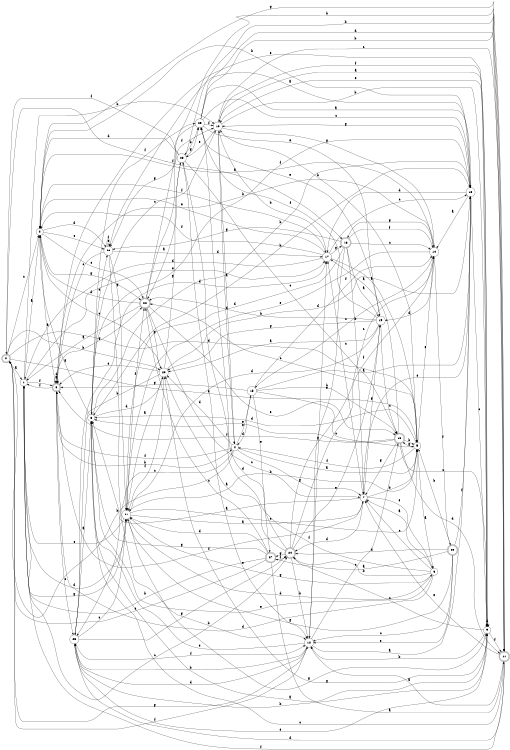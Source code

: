 digraph n24_5 {
__start0 [label="" shape="none"];

rankdir=LR;
size="8,5";

s0 [style="rounded,filled", color="black", fillcolor="white" shape="doublecircle", label="0"];
s1 [style="filled", color="black", fillcolor="white" shape="circle", label="1"];
s2 [style="filled", color="black", fillcolor="white" shape="circle", label="2"];
s3 [style="rounded,filled", color="black", fillcolor="white" shape="doublecircle", label="3"];
s4 [style="filled", color="black", fillcolor="white" shape="circle", label="4"];
s5 [style="filled", color="black", fillcolor="white" shape="circle", label="5"];
s6 [style="filled", color="black", fillcolor="white" shape="circle", label="6"];
s7 [style="filled", color="black", fillcolor="white" shape="circle", label="7"];
s8 [style="filled", color="black", fillcolor="white" shape="circle", label="8"];
s9 [style="filled", color="black", fillcolor="white" shape="circle", label="9"];
s10 [style="filled", color="black", fillcolor="white" shape="circle", label="10"];
s11 [style="rounded,filled", color="black", fillcolor="white" shape="doublecircle", label="11"];
s12 [style="filled", color="black", fillcolor="white" shape="circle", label="12"];
s13 [style="filled", color="black", fillcolor="white" shape="circle", label="13"];
s14 [style="filled", color="black", fillcolor="white" shape="circle", label="14"];
s15 [style="filled", color="black", fillcolor="white" shape="circle", label="15"];
s16 [style="rounded,filled", color="black", fillcolor="white" shape="doublecircle", label="16"];
s17 [style="filled", color="black", fillcolor="white" shape="circle", label="17"];
s18 [style="rounded,filled", color="black", fillcolor="white" shape="doublecircle", label="18"];
s19 [style="filled", color="black", fillcolor="white" shape="circle", label="19"];
s20 [style="filled", color="black", fillcolor="white" shape="circle", label="20"];
s21 [style="filled", color="black", fillcolor="white" shape="circle", label="21"];
s22 [style="rounded,filled", color="black", fillcolor="white" shape="doublecircle", label="22"];
s23 [style="filled", color="black", fillcolor="white" shape="circle", label="23"];
s24 [style="rounded,filled", color="black", fillcolor="white" shape="doublecircle", label="24"];
s25 [style="filled", color="black", fillcolor="white" shape="circle", label="25"];
s26 [style="filled", color="black", fillcolor="white" shape="circle", label="26"];
s27 [style="rounded,filled", color="black", fillcolor="white" shape="doublecircle", label="27"];
s28 [style="filled", color="black", fillcolor="white" shape="circle", label="28"];
s29 [style="rounded,filled", color="black", fillcolor="white" shape="doublecircle", label="29"];
s0 -> s1 [label="a"];
s0 -> s20 [label="b"];
s0 -> s2 [label="c"];
s0 -> s5 [label="d"];
s0 -> s5 [label="e"];
s0 -> s18 [label="f"];
s0 -> s12 [label="g"];
s1 -> s2 [label="a"];
s1 -> s10 [label="b"];
s1 -> s24 [label="c"];
s1 -> s21 [label="d"];
s1 -> s17 [label="e"];
s1 -> s3 [label="f"];
s1 -> s21 [label="g"];
s2 -> s3 [label="a"];
s2 -> s13 [label="b"];
s2 -> s22 [label="c"];
s2 -> s26 [label="d"];
s2 -> s26 [label="e"];
s2 -> s17 [label="f"];
s2 -> s22 [label="g"];
s3 -> s3 [label="a"];
s3 -> s4 [label="b"];
s3 -> s23 [label="c"];
s3 -> s3 [label="d"];
s3 -> s9 [label="e"];
s3 -> s1 [label="f"];
s3 -> s22 [label="g"];
s4 -> s5 [label="a"];
s4 -> s0 [label="b"];
s4 -> s23 [label="c"];
s4 -> s20 [label="d"];
s4 -> s15 [label="e"];
s4 -> s3 [label="f"];
s4 -> s7 [label="g"];
s5 -> s6 [label="a"];
s5 -> s10 [label="b"];
s5 -> s22 [label="c"];
s5 -> s8 [label="d"];
s5 -> s14 [label="e"];
s5 -> s4 [label="f"];
s5 -> s16 [label="g"];
s6 -> s7 [label="a"];
s6 -> s24 [label="b"];
s6 -> s7 [label="c"];
s6 -> s3 [label="d"];
s6 -> s8 [label="e"];
s6 -> s28 [label="f"];
s6 -> s21 [label="g"];
s7 -> s8 [label="a"];
s7 -> s5 [label="b"];
s7 -> s17 [label="c"];
s7 -> s24 [label="d"];
s7 -> s6 [label="e"];
s7 -> s3 [label="f"];
s7 -> s19 [label="g"];
s8 -> s9 [label="a"];
s8 -> s13 [label="b"];
s8 -> s10 [label="c"];
s8 -> s20 [label="d"];
s8 -> s26 [label="e"];
s8 -> s25 [label="f"];
s8 -> s2 [label="g"];
s9 -> s10 [label="a"];
s9 -> s12 [label="b"];
s9 -> s24 [label="c"];
s9 -> s9 [label="d"];
s9 -> s10 [label="e"];
s9 -> s11 [label="f"];
s9 -> s20 [label="g"];
s10 -> s4 [label="a"];
s10 -> s9 [label="b"];
s10 -> s11 [label="c"];
s10 -> s4 [label="d"];
s10 -> s28 [label="e"];
s10 -> s9 [label="f"];
s10 -> s14 [label="g"];
s11 -> s12 [label="a"];
s11 -> s28 [label="b"];
s11 -> s8 [label="c"];
s11 -> s23 [label="d"];
s11 -> s7 [label="e"];
s11 -> s1 [label="f"];
s11 -> s2 [label="g"];
s12 -> s13 [label="a"];
s12 -> s23 [label="b"];
s12 -> s16 [label="c"];
s12 -> s23 [label="d"];
s12 -> s8 [label="e"];
s12 -> s0 [label="f"];
s12 -> s17 [label="g"];
s13 -> s14 [label="a"];
s13 -> s8 [label="b"];
s13 -> s9 [label="c"];
s13 -> s17 [label="d"];
s13 -> s7 [label="e"];
s13 -> s8 [label="f"];
s13 -> s10 [label="g"];
s14 -> s2 [label="a"];
s14 -> s3 [label="b"];
s14 -> s15 [label="c"];
s14 -> s19 [label="d"];
s14 -> s21 [label="e"];
s14 -> s29 [label="f"];
s14 -> s18 [label="g"];
s15 -> s13 [label="a"];
s15 -> s16 [label="b"];
s15 -> s5 [label="c"];
s15 -> s4 [label="d"];
s15 -> s27 [label="e"];
s15 -> s14 [label="f"];
s15 -> s3 [label="g"];
s16 -> s17 [label="a"];
s16 -> s5 [label="b"];
s16 -> s9 [label="c"];
s16 -> s11 [label="d"];
s16 -> s8 [label="e"];
s16 -> s3 [label="f"];
s16 -> s7 [label="g"];
s17 -> s5 [label="a"];
s17 -> s10 [label="b"];
s17 -> s13 [label="c"];
s17 -> s1 [label="d"];
s17 -> s2 [label="e"];
s17 -> s2 [label="f"];
s17 -> s18 [label="g"];
s18 -> s19 [label="a"];
s18 -> s7 [label="b"];
s18 -> s14 [label="c"];
s18 -> s21 [label="d"];
s18 -> s12 [label="e"];
s18 -> s14 [label="f"];
s18 -> s26 [label="g"];
s19 -> s20 [label="a"];
s19 -> s22 [label="b"];
s19 -> s16 [label="c"];
s19 -> s21 [label="d"];
s19 -> s25 [label="e"];
s19 -> s25 [label="f"];
s19 -> s20 [label="g"];
s20 -> s21 [label="a"];
s20 -> s23 [label="b"];
s20 -> s2 [label="c"];
s20 -> s13 [label="d"];
s20 -> s3 [label="e"];
s20 -> s21 [label="f"];
s20 -> s28 [label="g"];
s21 -> s7 [label="a"];
s21 -> s5 [label="b"];
s21 -> s5 [label="c"];
s21 -> s6 [label="d"];
s21 -> s1 [label="e"];
s21 -> s22 [label="f"];
s21 -> s9 [label="g"];
s22 -> s1 [label="a"];
s22 -> s11 [label="b"];
s22 -> s7 [label="c"];
s22 -> s2 [label="d"];
s22 -> s16 [label="e"];
s22 -> s10 [label="f"];
s22 -> s20 [label="g"];
s23 -> s8 [label="a"];
s23 -> s9 [label="b"];
s23 -> s21 [label="c"];
s23 -> s17 [label="d"];
s23 -> s9 [label="e"];
s23 -> s12 [label="f"];
s23 -> s24 [label="g"];
s24 -> s20 [label="a"];
s24 -> s12 [label="b"];
s24 -> s14 [label="c"];
s24 -> s25 [label="d"];
s24 -> s19 [label="e"];
s24 -> s14 [label="f"];
s24 -> s27 [label="g"];
s25 -> s13 [label="a"];
s25 -> s11 [label="b"];
s25 -> s13 [label="c"];
s25 -> s11 [label="d"];
s25 -> s19 [label="e"];
s25 -> s10 [label="f"];
s25 -> s26 [label="g"];
s26 -> s13 [label="a"];
s26 -> s12 [label="b"];
s26 -> s3 [label="c"];
s26 -> s17 [label="d"];
s26 -> s26 [label="e"];
s26 -> s26 [label="f"];
s26 -> s21 [label="g"];
s27 -> s11 [label="a"];
s27 -> s1 [label="b"];
s27 -> s22 [label="c"];
s27 -> s21 [label="d"];
s27 -> s0 [label="e"];
s27 -> s24 [label="f"];
s27 -> s8 [label="g"];
s28 -> s22 [label="a"];
s28 -> s25 [label="b"];
s28 -> s16 [label="c"];
s28 -> s2 [label="d"];
s28 -> s12 [label="e"];
s28 -> s0 [label="f"];
s28 -> s25 [label="g"];
s29 -> s27 [label="a"];
s29 -> s5 [label="b"];
s29 -> s12 [label="c"];
s29 -> s24 [label="d"];
s29 -> s12 [label="e"];
s29 -> s13 [label="f"];
s29 -> s21 [label="g"];

}